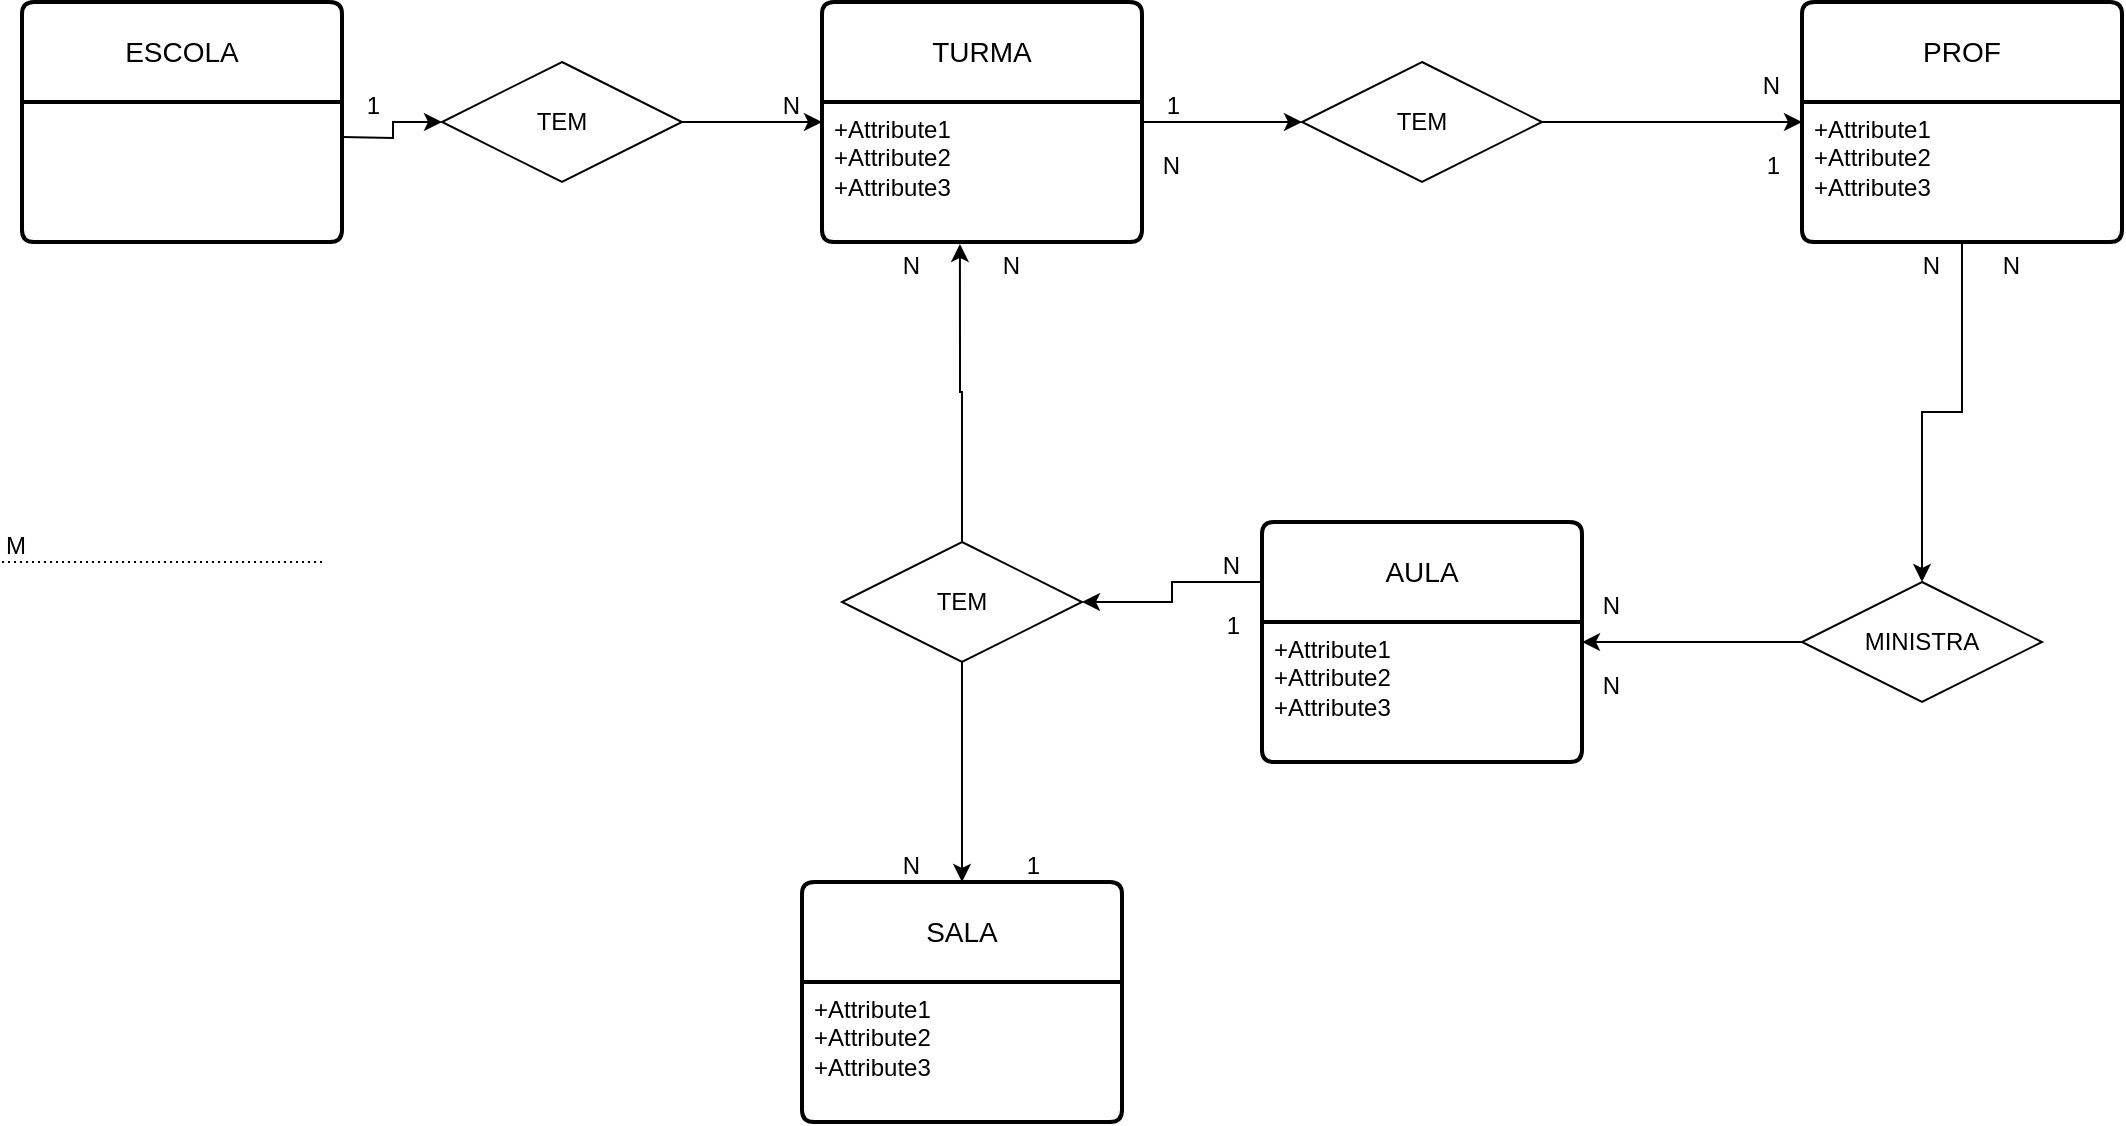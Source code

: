 <mxfile version="21.6.9" type="github">
  <diagram id="R2lEEEUBdFMjLlhIrx00" name="Page-1">
    <mxGraphModel dx="2284" dy="673" grid="1" gridSize="10" guides="1" tooltips="1" connect="1" arrows="1" fold="1" page="1" pageScale="1" pageWidth="850" pageHeight="1100" math="0" shadow="0" extFonts="Permanent Marker^https://fonts.googleapis.com/css?family=Permanent+Marker">
      <root>
        <mxCell id="0" />
        <mxCell id="1" parent="0" />
        <mxCell id="CHXHEgvVfTGagI96bjK3-38" value="AULA" style="swimlane;childLayout=stackLayout;horizontal=1;startSize=50;horizontalStack=0;rounded=1;fontSize=14;fontStyle=0;strokeWidth=2;resizeParent=0;resizeLast=1;shadow=0;dashed=0;align=center;arcSize=4;whiteSpace=wrap;html=1;" vertex="1" parent="1">
          <mxGeometry x="350" y="360" width="160" height="120" as="geometry" />
        </mxCell>
        <mxCell id="CHXHEgvVfTGagI96bjK3-39" value="+Attribute1&#xa;+Attribute2&#xa;+Attribute3" style="align=left;strokeColor=none;fillColor=none;spacingLeft=4;fontSize=12;verticalAlign=top;resizable=0;rotatable=0;part=1;html=1;" vertex="1" parent="CHXHEgvVfTGagI96bjK3-38">
          <mxGeometry y="50" width="160" height="70" as="geometry" />
        </mxCell>
        <mxCell id="CHXHEgvVfTGagI96bjK3-42" value="SALA" style="swimlane;childLayout=stackLayout;horizontal=1;startSize=50;horizontalStack=0;rounded=1;fontSize=14;fontStyle=0;strokeWidth=2;resizeParent=0;resizeLast=1;shadow=0;dashed=0;align=center;arcSize=4;whiteSpace=wrap;html=1;" vertex="1" parent="1">
          <mxGeometry x="120" y="540" width="160" height="120" as="geometry" />
        </mxCell>
        <mxCell id="CHXHEgvVfTGagI96bjK3-43" value="+Attribute1&#xa;+Attribute2&#xa;+Attribute3" style="align=left;strokeColor=none;fillColor=none;spacingLeft=4;fontSize=12;verticalAlign=top;resizable=0;rotatable=0;part=1;html=1;" vertex="1" parent="CHXHEgvVfTGagI96bjK3-42">
          <mxGeometry y="50" width="160" height="70" as="geometry" />
        </mxCell>
        <mxCell id="CHXHEgvVfTGagI96bjK3-44" value="PROF" style="swimlane;childLayout=stackLayout;horizontal=1;startSize=50;horizontalStack=0;rounded=1;fontSize=14;fontStyle=0;strokeWidth=2;resizeParent=0;resizeLast=1;shadow=0;dashed=0;align=center;arcSize=4;whiteSpace=wrap;html=1;" vertex="1" parent="1">
          <mxGeometry x="620" y="100" width="160" height="120" as="geometry" />
        </mxCell>
        <mxCell id="CHXHEgvVfTGagI96bjK3-45" value="+Attribute1&#xa;+Attribute2&#xa;+Attribute3" style="align=left;strokeColor=none;fillColor=none;spacingLeft=4;fontSize=12;verticalAlign=top;resizable=0;rotatable=0;part=1;html=1;" vertex="1" parent="CHXHEgvVfTGagI96bjK3-44">
          <mxGeometry y="50" width="160" height="70" as="geometry" />
        </mxCell>
        <mxCell id="CHXHEgvVfTGagI96bjK3-59" style="edgeStyle=orthogonalEdgeStyle;rounded=0;orthogonalLoop=1;jettySize=auto;html=1;exitX=1;exitY=0.5;exitDx=0;exitDy=0;entryX=0;entryY=0.5;entryDx=0;entryDy=0;" edge="1" parent="1" source="CHXHEgvVfTGagI96bjK3-46" target="CHXHEgvVfTGagI96bjK3-55">
          <mxGeometry relative="1" as="geometry" />
        </mxCell>
        <mxCell id="CHXHEgvVfTGagI96bjK3-46" value="TURMA" style="swimlane;childLayout=stackLayout;horizontal=1;startSize=50;horizontalStack=0;rounded=1;fontSize=14;fontStyle=0;strokeWidth=2;resizeParent=0;resizeLast=1;shadow=0;dashed=0;align=center;arcSize=4;whiteSpace=wrap;html=1;" vertex="1" parent="1">
          <mxGeometry x="130" y="100" width="160" height="120" as="geometry" />
        </mxCell>
        <mxCell id="CHXHEgvVfTGagI96bjK3-47" value="+Attribute1&#xa;+Attribute2&#xa;+Attribute3" style="align=left;strokeColor=none;fillColor=none;spacingLeft=4;fontSize=12;verticalAlign=top;resizable=0;rotatable=0;part=1;html=1;" vertex="1" parent="CHXHEgvVfTGagI96bjK3-46">
          <mxGeometry y="50" width="160" height="70" as="geometry" />
        </mxCell>
        <mxCell id="CHXHEgvVfTGagI96bjK3-48" value="ESCOLA" style="swimlane;childLayout=stackLayout;horizontal=1;startSize=50;horizontalStack=0;rounded=1;fontSize=14;fontStyle=0;strokeWidth=2;resizeParent=0;resizeLast=1;shadow=0;dashed=0;align=center;arcSize=4;whiteSpace=wrap;html=1;" vertex="1" parent="1">
          <mxGeometry x="-270" y="100" width="160" height="120" as="geometry" />
        </mxCell>
        <mxCell id="CHXHEgvVfTGagI96bjK3-64" style="edgeStyle=orthogonalEdgeStyle;rounded=0;orthogonalLoop=1;jettySize=auto;html=1;exitX=0.5;exitY=1;exitDx=0;exitDy=0;entryX=0.5;entryY=0;entryDx=0;entryDy=0;" edge="1" parent="1" source="CHXHEgvVfTGagI96bjK3-52" target="CHXHEgvVfTGagI96bjK3-42">
          <mxGeometry relative="1" as="geometry" />
        </mxCell>
        <mxCell id="CHXHEgvVfTGagI96bjK3-65" style="edgeStyle=orthogonalEdgeStyle;rounded=0;orthogonalLoop=1;jettySize=auto;html=1;exitX=0.5;exitY=0;exitDx=0;exitDy=0;entryX=0.431;entryY=1.014;entryDx=0;entryDy=0;entryPerimeter=0;" edge="1" parent="1" source="CHXHEgvVfTGagI96bjK3-52" target="CHXHEgvVfTGagI96bjK3-47">
          <mxGeometry relative="1" as="geometry" />
        </mxCell>
        <mxCell id="CHXHEgvVfTGagI96bjK3-52" value="TEM" style="shape=rhombus;perimeter=rhombusPerimeter;whiteSpace=wrap;html=1;align=center;" vertex="1" parent="1">
          <mxGeometry x="140" y="370" width="120" height="60" as="geometry" />
        </mxCell>
        <mxCell id="CHXHEgvVfTGagI96bjK3-62" style="edgeStyle=orthogonalEdgeStyle;rounded=0;orthogonalLoop=1;jettySize=auto;html=1;exitX=0;exitY=0.5;exitDx=0;exitDy=0;entryX=1;entryY=0.143;entryDx=0;entryDy=0;entryPerimeter=0;" edge="1" parent="1" source="CHXHEgvVfTGagI96bjK3-54" target="CHXHEgvVfTGagI96bjK3-39">
          <mxGeometry relative="1" as="geometry" />
        </mxCell>
        <mxCell id="CHXHEgvVfTGagI96bjK3-54" value="MINISTRA" style="shape=rhombus;perimeter=rhombusPerimeter;whiteSpace=wrap;html=1;align=center;" vertex="1" parent="1">
          <mxGeometry x="620" y="390" width="120" height="60" as="geometry" />
        </mxCell>
        <mxCell id="CHXHEgvVfTGagI96bjK3-60" style="edgeStyle=orthogonalEdgeStyle;rounded=0;orthogonalLoop=1;jettySize=auto;html=1;exitX=1;exitY=0.5;exitDx=0;exitDy=0;entryX=0;entryY=0.5;entryDx=0;entryDy=0;" edge="1" parent="1" source="CHXHEgvVfTGagI96bjK3-55" target="CHXHEgvVfTGagI96bjK3-44">
          <mxGeometry relative="1" as="geometry" />
        </mxCell>
        <mxCell id="CHXHEgvVfTGagI96bjK3-55" value="TEM" style="shape=rhombus;perimeter=rhombusPerimeter;whiteSpace=wrap;html=1;align=center;" vertex="1" parent="1">
          <mxGeometry x="370" y="130" width="120" height="60" as="geometry" />
        </mxCell>
        <mxCell id="CHXHEgvVfTGagI96bjK3-58" style="edgeStyle=orthogonalEdgeStyle;rounded=0;orthogonalLoop=1;jettySize=auto;html=1;exitX=1;exitY=0.5;exitDx=0;exitDy=0;entryX=0;entryY=0.5;entryDx=0;entryDy=0;" edge="1" parent="1" source="CHXHEgvVfTGagI96bjK3-56" target="CHXHEgvVfTGagI96bjK3-46">
          <mxGeometry relative="1" as="geometry" />
        </mxCell>
        <mxCell id="CHXHEgvVfTGagI96bjK3-56" value="TEM" style="shape=rhombus;perimeter=rhombusPerimeter;whiteSpace=wrap;html=1;align=center;" vertex="1" parent="1">
          <mxGeometry x="-60" y="130" width="120" height="60" as="geometry" />
        </mxCell>
        <mxCell id="CHXHEgvVfTGagI96bjK3-57" style="edgeStyle=orthogonalEdgeStyle;rounded=0;orthogonalLoop=1;jettySize=auto;html=1;exitX=1;exitY=0.25;exitDx=0;exitDy=0;entryX=0;entryY=0.5;entryDx=0;entryDy=0;" edge="1" parent="1" target="CHXHEgvVfTGagI96bjK3-56">
          <mxGeometry relative="1" as="geometry">
            <mxPoint x="-110" y="167.5" as="sourcePoint" />
          </mxGeometry>
        </mxCell>
        <mxCell id="CHXHEgvVfTGagI96bjK3-61" style="edgeStyle=orthogonalEdgeStyle;rounded=0;orthogonalLoop=1;jettySize=auto;html=1;exitX=0.5;exitY=1;exitDx=0;exitDy=0;" edge="1" parent="1" source="CHXHEgvVfTGagI96bjK3-45" target="CHXHEgvVfTGagI96bjK3-54">
          <mxGeometry relative="1" as="geometry" />
        </mxCell>
        <mxCell id="CHXHEgvVfTGagI96bjK3-63" style="edgeStyle=orthogonalEdgeStyle;rounded=0;orthogonalLoop=1;jettySize=auto;html=1;exitX=0;exitY=0;exitDx=0;exitDy=0;entryX=1;entryY=0.5;entryDx=0;entryDy=0;" edge="1" parent="1" source="CHXHEgvVfTGagI96bjK3-39" target="CHXHEgvVfTGagI96bjK3-52">
          <mxGeometry relative="1" as="geometry" />
        </mxCell>
        <mxCell id="CHXHEgvVfTGagI96bjK3-66" value="" style="endArrow=none;html=1;rounded=0;dashed=1;dashPattern=1 2;" edge="1" parent="1">
          <mxGeometry relative="1" as="geometry">
            <mxPoint x="-280" y="380" as="sourcePoint" />
            <mxPoint x="-120" y="380" as="targetPoint" />
          </mxGeometry>
        </mxCell>
        <mxCell id="CHXHEgvVfTGagI96bjK3-67" value="M" style="resizable=0;html=1;whiteSpace=wrap;align=left;verticalAlign=bottom;" connectable="0" vertex="1" parent="CHXHEgvVfTGagI96bjK3-66">
          <mxGeometry x="-1" relative="1" as="geometry" />
        </mxCell>
        <mxCell id="CHXHEgvVfTGagI96bjK3-68" value="1" style="resizable=0;html=1;whiteSpace=wrap;align=right;verticalAlign=bottom;" connectable="0" vertex="1" parent="CHXHEgvVfTGagI96bjK3-66">
          <mxGeometry x="1" relative="1" as="geometry">
            <mxPoint x="30" y="-220" as="offset" />
          </mxGeometry>
        </mxCell>
        <mxCell id="CHXHEgvVfTGagI96bjK3-69" value="N" style="resizable=0;html=1;whiteSpace=wrap;align=right;verticalAlign=bottom;" connectable="0" vertex="1" parent="1">
          <mxGeometry x="120" y="160" as="geometry" />
        </mxCell>
        <mxCell id="CHXHEgvVfTGagI96bjK3-70" value="1" style="resizable=0;html=1;whiteSpace=wrap;align=right;verticalAlign=bottom;" connectable="0" vertex="1" parent="1">
          <mxGeometry x="310" y="160" as="geometry" />
        </mxCell>
        <mxCell id="CHXHEgvVfTGagI96bjK3-71" value="N" style="resizable=0;html=1;whiteSpace=wrap;align=right;verticalAlign=bottom;" connectable="0" vertex="1" parent="1">
          <mxGeometry x="310" y="190" as="geometry" />
        </mxCell>
        <mxCell id="CHXHEgvVfTGagI96bjK3-72" value="N" style="resizable=0;html=1;whiteSpace=wrap;align=right;verticalAlign=bottom;" connectable="0" vertex="1" parent="1">
          <mxGeometry x="610" y="150" as="geometry" />
        </mxCell>
        <mxCell id="CHXHEgvVfTGagI96bjK3-73" value="1" style="resizable=0;html=1;whiteSpace=wrap;align=right;verticalAlign=bottom;" connectable="0" vertex="1" parent="1">
          <mxGeometry x="610" y="190" as="geometry" />
        </mxCell>
        <mxCell id="CHXHEgvVfTGagI96bjK3-74" value="N" style="resizable=0;html=1;whiteSpace=wrap;align=right;verticalAlign=bottom;" connectable="0" vertex="1" parent="1">
          <mxGeometry x="690" y="240" as="geometry" />
        </mxCell>
        <mxCell id="CHXHEgvVfTGagI96bjK3-75" value="N" style="resizable=0;html=1;whiteSpace=wrap;align=right;verticalAlign=bottom;" connectable="0" vertex="1" parent="1">
          <mxGeometry x="730" y="240" as="geometry" />
        </mxCell>
        <mxCell id="CHXHEgvVfTGagI96bjK3-76" value="N" style="resizable=0;html=1;whiteSpace=wrap;align=right;verticalAlign=bottom;" connectable="0" vertex="1" parent="1">
          <mxGeometry x="530" y="410" as="geometry" />
        </mxCell>
        <mxCell id="CHXHEgvVfTGagI96bjK3-77" value="N" style="resizable=0;html=1;whiteSpace=wrap;align=right;verticalAlign=bottom;" connectable="0" vertex="1" parent="1">
          <mxGeometry x="530" y="450" as="geometry" />
        </mxCell>
        <mxCell id="CHXHEgvVfTGagI96bjK3-78" value="N" style="resizable=0;html=1;whiteSpace=wrap;align=right;verticalAlign=bottom;" connectable="0" vertex="1" parent="1">
          <mxGeometry x="180" y="240" as="geometry" />
        </mxCell>
        <mxCell id="CHXHEgvVfTGagI96bjK3-79" value="N" style="resizable=0;html=1;whiteSpace=wrap;align=right;verticalAlign=bottom;" connectable="0" vertex="1" parent="1">
          <mxGeometry x="230" y="240" as="geometry" />
        </mxCell>
        <mxCell id="CHXHEgvVfTGagI96bjK3-80" value="N" style="resizable=0;html=1;whiteSpace=wrap;align=right;verticalAlign=bottom;" connectable="0" vertex="1" parent="1">
          <mxGeometry x="180" y="540" as="geometry" />
        </mxCell>
        <mxCell id="CHXHEgvVfTGagI96bjK3-81" value="1" style="resizable=0;html=1;whiteSpace=wrap;align=right;verticalAlign=bottom;" connectable="0" vertex="1" parent="1">
          <mxGeometry x="240" y="540" as="geometry" />
        </mxCell>
        <mxCell id="CHXHEgvVfTGagI96bjK3-82" value="N" style="resizable=0;html=1;whiteSpace=wrap;align=right;verticalAlign=bottom;" connectable="0" vertex="1" parent="1">
          <mxGeometry x="340" y="390" as="geometry" />
        </mxCell>
        <mxCell id="CHXHEgvVfTGagI96bjK3-83" value="1" style="resizable=0;html=1;whiteSpace=wrap;align=right;verticalAlign=bottom;" connectable="0" vertex="1" parent="1">
          <mxGeometry x="340" y="420" as="geometry" />
        </mxCell>
      </root>
    </mxGraphModel>
  </diagram>
</mxfile>
